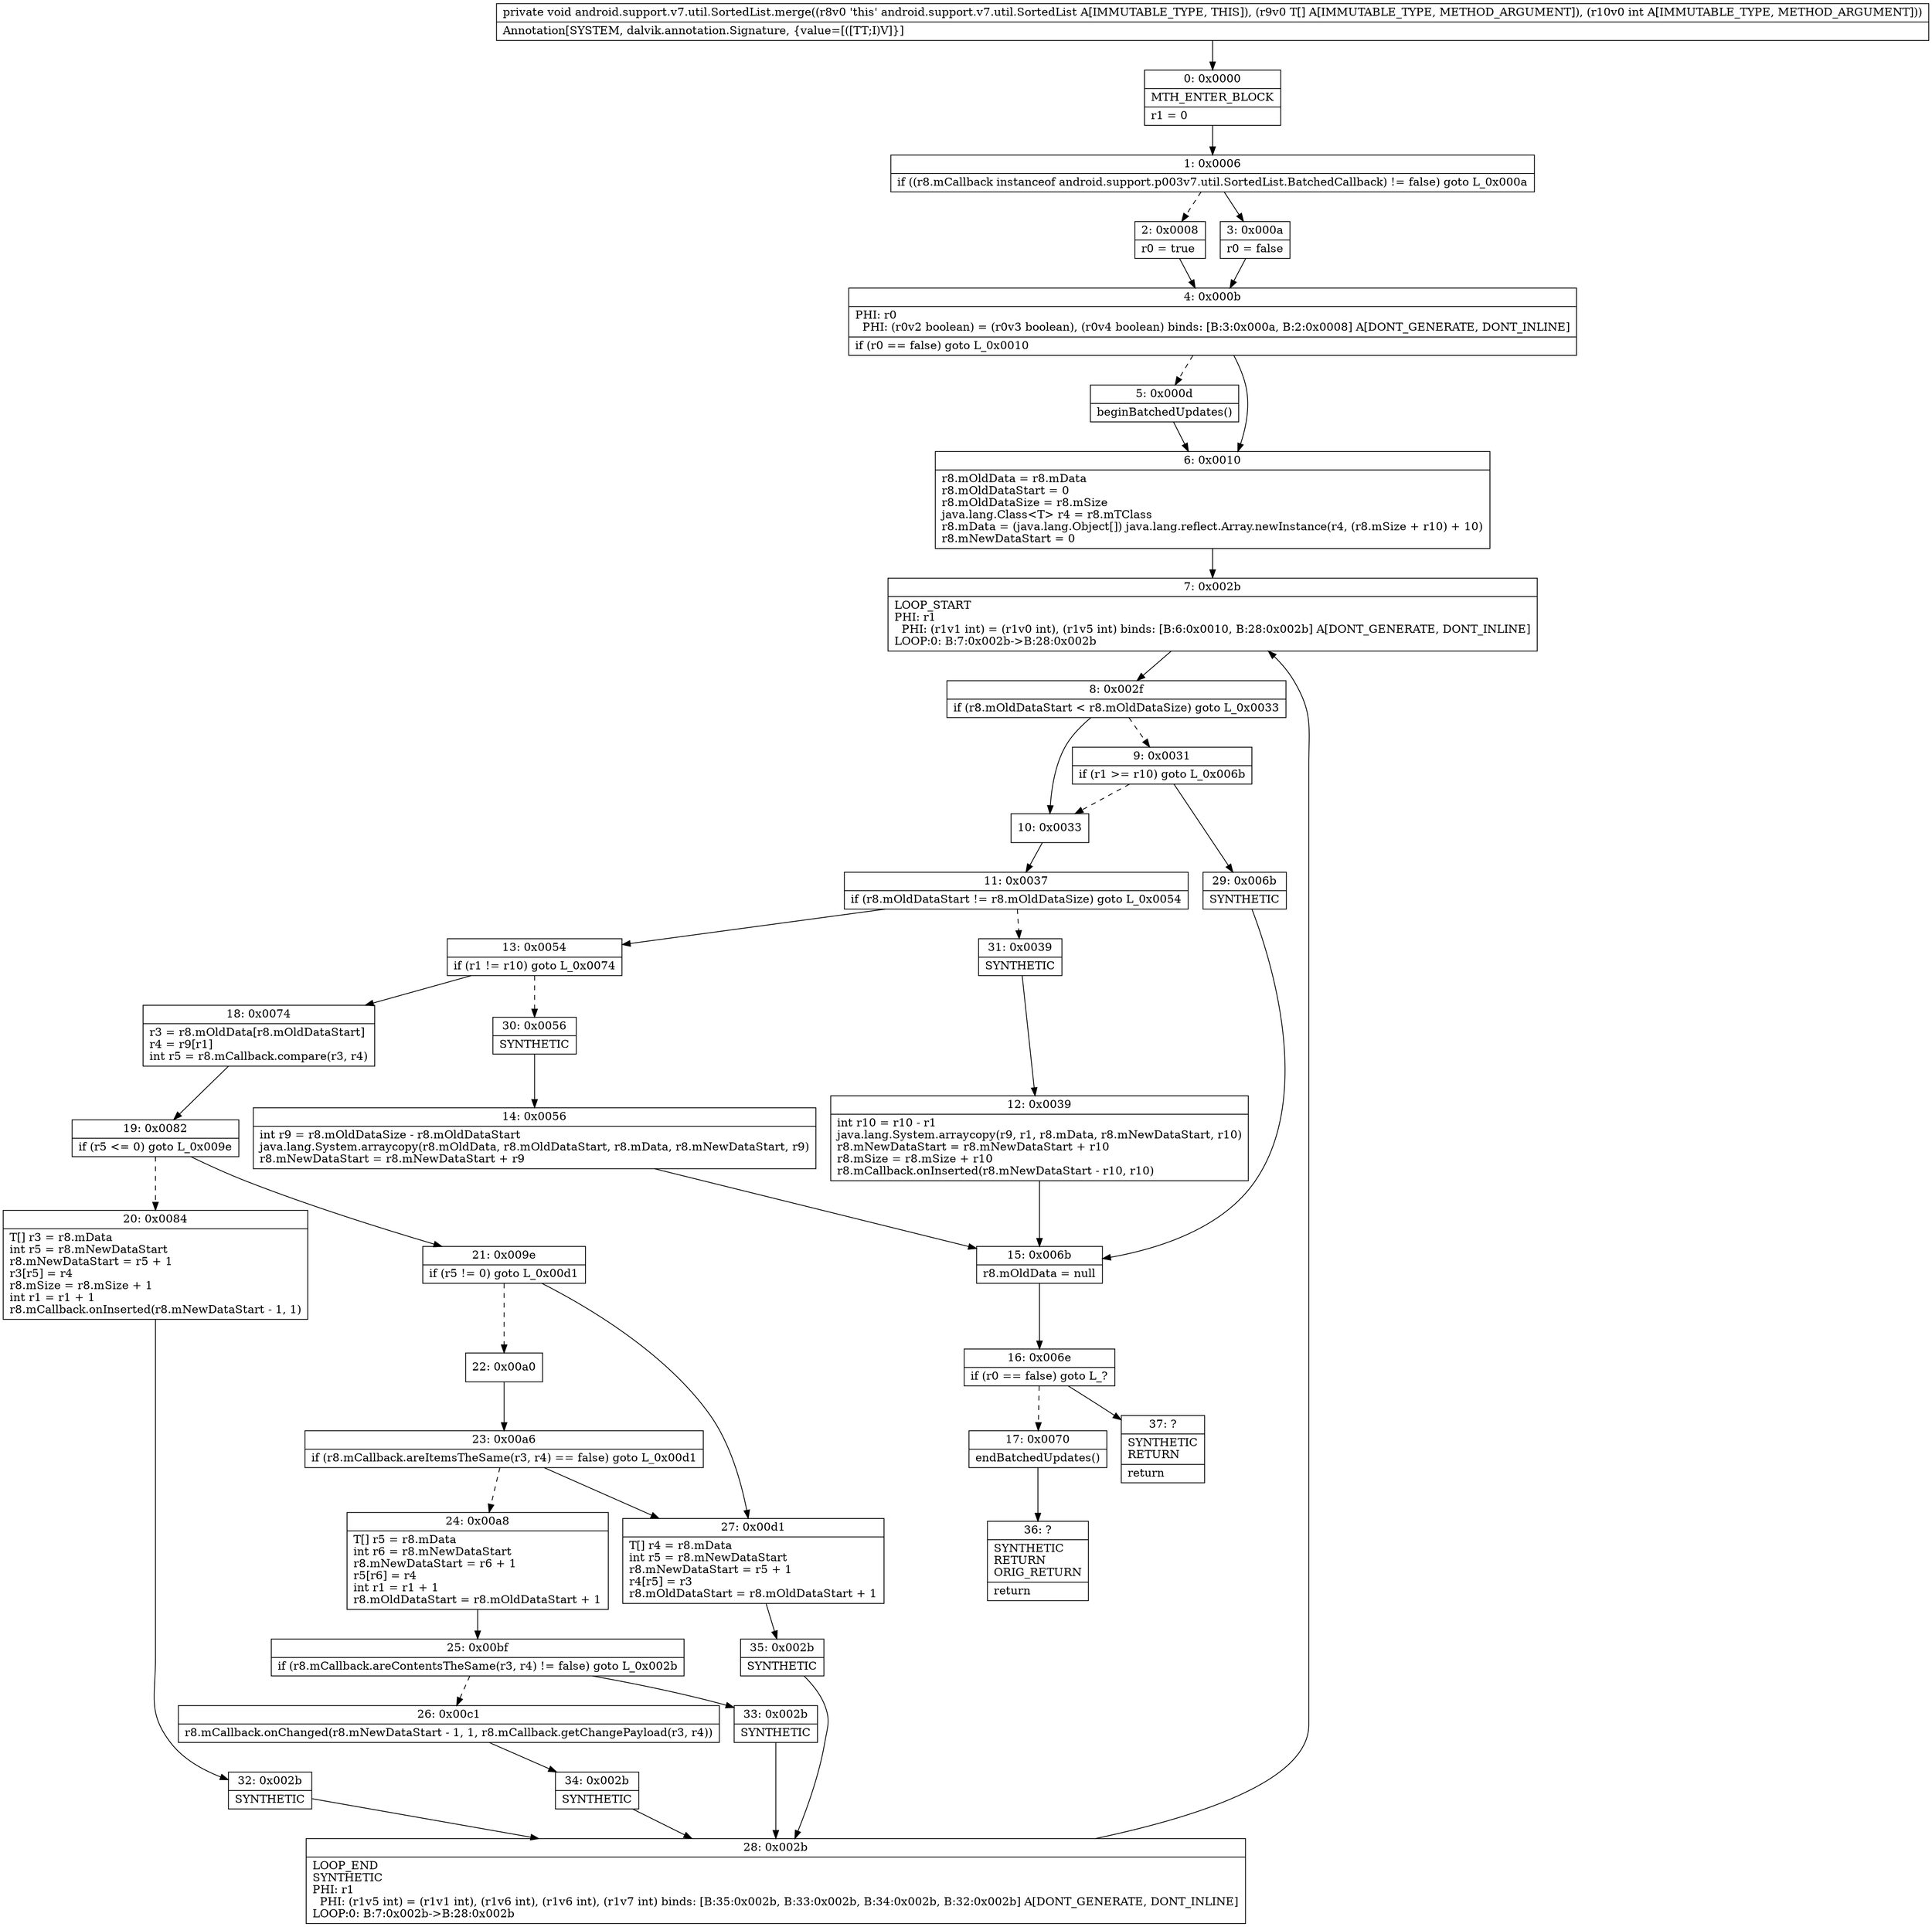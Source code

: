 digraph "CFG forandroid.support.v7.util.SortedList.merge([Ljava\/lang\/Object;I)V" {
Node_0 [shape=record,label="{0\:\ 0x0000|MTH_ENTER_BLOCK\l|r1 = 0\l}"];
Node_1 [shape=record,label="{1\:\ 0x0006|if ((r8.mCallback instanceof android.support.p003v7.util.SortedList.BatchedCallback) != false) goto L_0x000a\l}"];
Node_2 [shape=record,label="{2\:\ 0x0008|r0 = true\l}"];
Node_3 [shape=record,label="{3\:\ 0x000a|r0 = false\l}"];
Node_4 [shape=record,label="{4\:\ 0x000b|PHI: r0 \l  PHI: (r0v2 boolean) = (r0v3 boolean), (r0v4 boolean) binds: [B:3:0x000a, B:2:0x0008] A[DONT_GENERATE, DONT_INLINE]\l|if (r0 == false) goto L_0x0010\l}"];
Node_5 [shape=record,label="{5\:\ 0x000d|beginBatchedUpdates()\l}"];
Node_6 [shape=record,label="{6\:\ 0x0010|r8.mOldData = r8.mData\lr8.mOldDataStart = 0\lr8.mOldDataSize = r8.mSize\ljava.lang.Class\<T\> r4 = r8.mTClass\lr8.mData = (java.lang.Object[]) java.lang.reflect.Array.newInstance(r4, (r8.mSize + r10) + 10)\lr8.mNewDataStart = 0\l}"];
Node_7 [shape=record,label="{7\:\ 0x002b|LOOP_START\lPHI: r1 \l  PHI: (r1v1 int) = (r1v0 int), (r1v5 int) binds: [B:6:0x0010, B:28:0x002b] A[DONT_GENERATE, DONT_INLINE]\lLOOP:0: B:7:0x002b\-\>B:28:0x002b\l}"];
Node_8 [shape=record,label="{8\:\ 0x002f|if (r8.mOldDataStart \< r8.mOldDataSize) goto L_0x0033\l}"];
Node_9 [shape=record,label="{9\:\ 0x0031|if (r1 \>= r10) goto L_0x006b\l}"];
Node_10 [shape=record,label="{10\:\ 0x0033}"];
Node_11 [shape=record,label="{11\:\ 0x0037|if (r8.mOldDataStart != r8.mOldDataSize) goto L_0x0054\l}"];
Node_12 [shape=record,label="{12\:\ 0x0039|int r10 = r10 \- r1\ljava.lang.System.arraycopy(r9, r1, r8.mData, r8.mNewDataStart, r10)\lr8.mNewDataStart = r8.mNewDataStart + r10\lr8.mSize = r8.mSize + r10\lr8.mCallback.onInserted(r8.mNewDataStart \- r10, r10)\l}"];
Node_13 [shape=record,label="{13\:\ 0x0054|if (r1 != r10) goto L_0x0074\l}"];
Node_14 [shape=record,label="{14\:\ 0x0056|int r9 = r8.mOldDataSize \- r8.mOldDataStart\ljava.lang.System.arraycopy(r8.mOldData, r8.mOldDataStart, r8.mData, r8.mNewDataStart, r9)\lr8.mNewDataStart = r8.mNewDataStart + r9\l}"];
Node_15 [shape=record,label="{15\:\ 0x006b|r8.mOldData = null\l}"];
Node_16 [shape=record,label="{16\:\ 0x006e|if (r0 == false) goto L_?\l}"];
Node_17 [shape=record,label="{17\:\ 0x0070|endBatchedUpdates()\l}"];
Node_18 [shape=record,label="{18\:\ 0x0074|r3 = r8.mOldData[r8.mOldDataStart]\lr4 = r9[r1]\lint r5 = r8.mCallback.compare(r3, r4)\l}"];
Node_19 [shape=record,label="{19\:\ 0x0082|if (r5 \<= 0) goto L_0x009e\l}"];
Node_20 [shape=record,label="{20\:\ 0x0084|T[] r3 = r8.mData\lint r5 = r8.mNewDataStart\lr8.mNewDataStart = r5 + 1\lr3[r5] = r4\lr8.mSize = r8.mSize + 1\lint r1 = r1 + 1\lr8.mCallback.onInserted(r8.mNewDataStart \- 1, 1)\l}"];
Node_21 [shape=record,label="{21\:\ 0x009e|if (r5 != 0) goto L_0x00d1\l}"];
Node_22 [shape=record,label="{22\:\ 0x00a0}"];
Node_23 [shape=record,label="{23\:\ 0x00a6|if (r8.mCallback.areItemsTheSame(r3, r4) == false) goto L_0x00d1\l}"];
Node_24 [shape=record,label="{24\:\ 0x00a8|T[] r5 = r8.mData\lint r6 = r8.mNewDataStart\lr8.mNewDataStart = r6 + 1\lr5[r6] = r4\lint r1 = r1 + 1\lr8.mOldDataStart = r8.mOldDataStart + 1\l}"];
Node_25 [shape=record,label="{25\:\ 0x00bf|if (r8.mCallback.areContentsTheSame(r3, r4) != false) goto L_0x002b\l}"];
Node_26 [shape=record,label="{26\:\ 0x00c1|r8.mCallback.onChanged(r8.mNewDataStart \- 1, 1, r8.mCallback.getChangePayload(r3, r4))\l}"];
Node_27 [shape=record,label="{27\:\ 0x00d1|T[] r4 = r8.mData\lint r5 = r8.mNewDataStart\lr8.mNewDataStart = r5 + 1\lr4[r5] = r3\lr8.mOldDataStart = r8.mOldDataStart + 1\l}"];
Node_28 [shape=record,label="{28\:\ 0x002b|LOOP_END\lSYNTHETIC\lPHI: r1 \l  PHI: (r1v5 int) = (r1v1 int), (r1v6 int), (r1v6 int), (r1v7 int) binds: [B:35:0x002b, B:33:0x002b, B:34:0x002b, B:32:0x002b] A[DONT_GENERATE, DONT_INLINE]\lLOOP:0: B:7:0x002b\-\>B:28:0x002b\l}"];
Node_29 [shape=record,label="{29\:\ 0x006b|SYNTHETIC\l}"];
Node_30 [shape=record,label="{30\:\ 0x0056|SYNTHETIC\l}"];
Node_31 [shape=record,label="{31\:\ 0x0039|SYNTHETIC\l}"];
Node_32 [shape=record,label="{32\:\ 0x002b|SYNTHETIC\l}"];
Node_33 [shape=record,label="{33\:\ 0x002b|SYNTHETIC\l}"];
Node_34 [shape=record,label="{34\:\ 0x002b|SYNTHETIC\l}"];
Node_35 [shape=record,label="{35\:\ 0x002b|SYNTHETIC\l}"];
Node_36 [shape=record,label="{36\:\ ?|SYNTHETIC\lRETURN\lORIG_RETURN\l|return\l}"];
Node_37 [shape=record,label="{37\:\ ?|SYNTHETIC\lRETURN\l|return\l}"];
MethodNode[shape=record,label="{private void android.support.v7.util.SortedList.merge((r8v0 'this' android.support.v7.util.SortedList A[IMMUTABLE_TYPE, THIS]), (r9v0 T[] A[IMMUTABLE_TYPE, METHOD_ARGUMENT]), (r10v0 int A[IMMUTABLE_TYPE, METHOD_ARGUMENT]))  | Annotation[SYSTEM, dalvik.annotation.Signature, \{value=[([TT;I)V]\}]\l}"];
MethodNode -> Node_0;
Node_0 -> Node_1;
Node_1 -> Node_2[style=dashed];
Node_1 -> Node_3;
Node_2 -> Node_4;
Node_3 -> Node_4;
Node_4 -> Node_5[style=dashed];
Node_4 -> Node_6;
Node_5 -> Node_6;
Node_6 -> Node_7;
Node_7 -> Node_8;
Node_8 -> Node_9[style=dashed];
Node_8 -> Node_10;
Node_9 -> Node_10[style=dashed];
Node_9 -> Node_29;
Node_10 -> Node_11;
Node_11 -> Node_13;
Node_11 -> Node_31[style=dashed];
Node_12 -> Node_15;
Node_13 -> Node_18;
Node_13 -> Node_30[style=dashed];
Node_14 -> Node_15;
Node_15 -> Node_16;
Node_16 -> Node_17[style=dashed];
Node_16 -> Node_37;
Node_17 -> Node_36;
Node_18 -> Node_19;
Node_19 -> Node_20[style=dashed];
Node_19 -> Node_21;
Node_20 -> Node_32;
Node_21 -> Node_22[style=dashed];
Node_21 -> Node_27;
Node_22 -> Node_23;
Node_23 -> Node_24[style=dashed];
Node_23 -> Node_27;
Node_24 -> Node_25;
Node_25 -> Node_26[style=dashed];
Node_25 -> Node_33;
Node_26 -> Node_34;
Node_27 -> Node_35;
Node_28 -> Node_7;
Node_29 -> Node_15;
Node_30 -> Node_14;
Node_31 -> Node_12;
Node_32 -> Node_28;
Node_33 -> Node_28;
Node_34 -> Node_28;
Node_35 -> Node_28;
}

